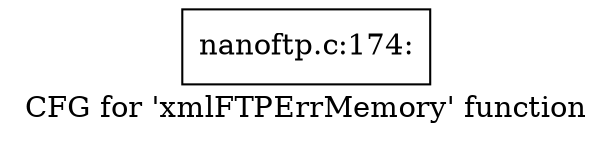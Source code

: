 digraph "CFG for 'xmlFTPErrMemory' function" {
	label="CFG for 'xmlFTPErrMemory' function";

	Node0x3f87e00 [shape=record,label="{nanoftp.c:174:}"];
}
